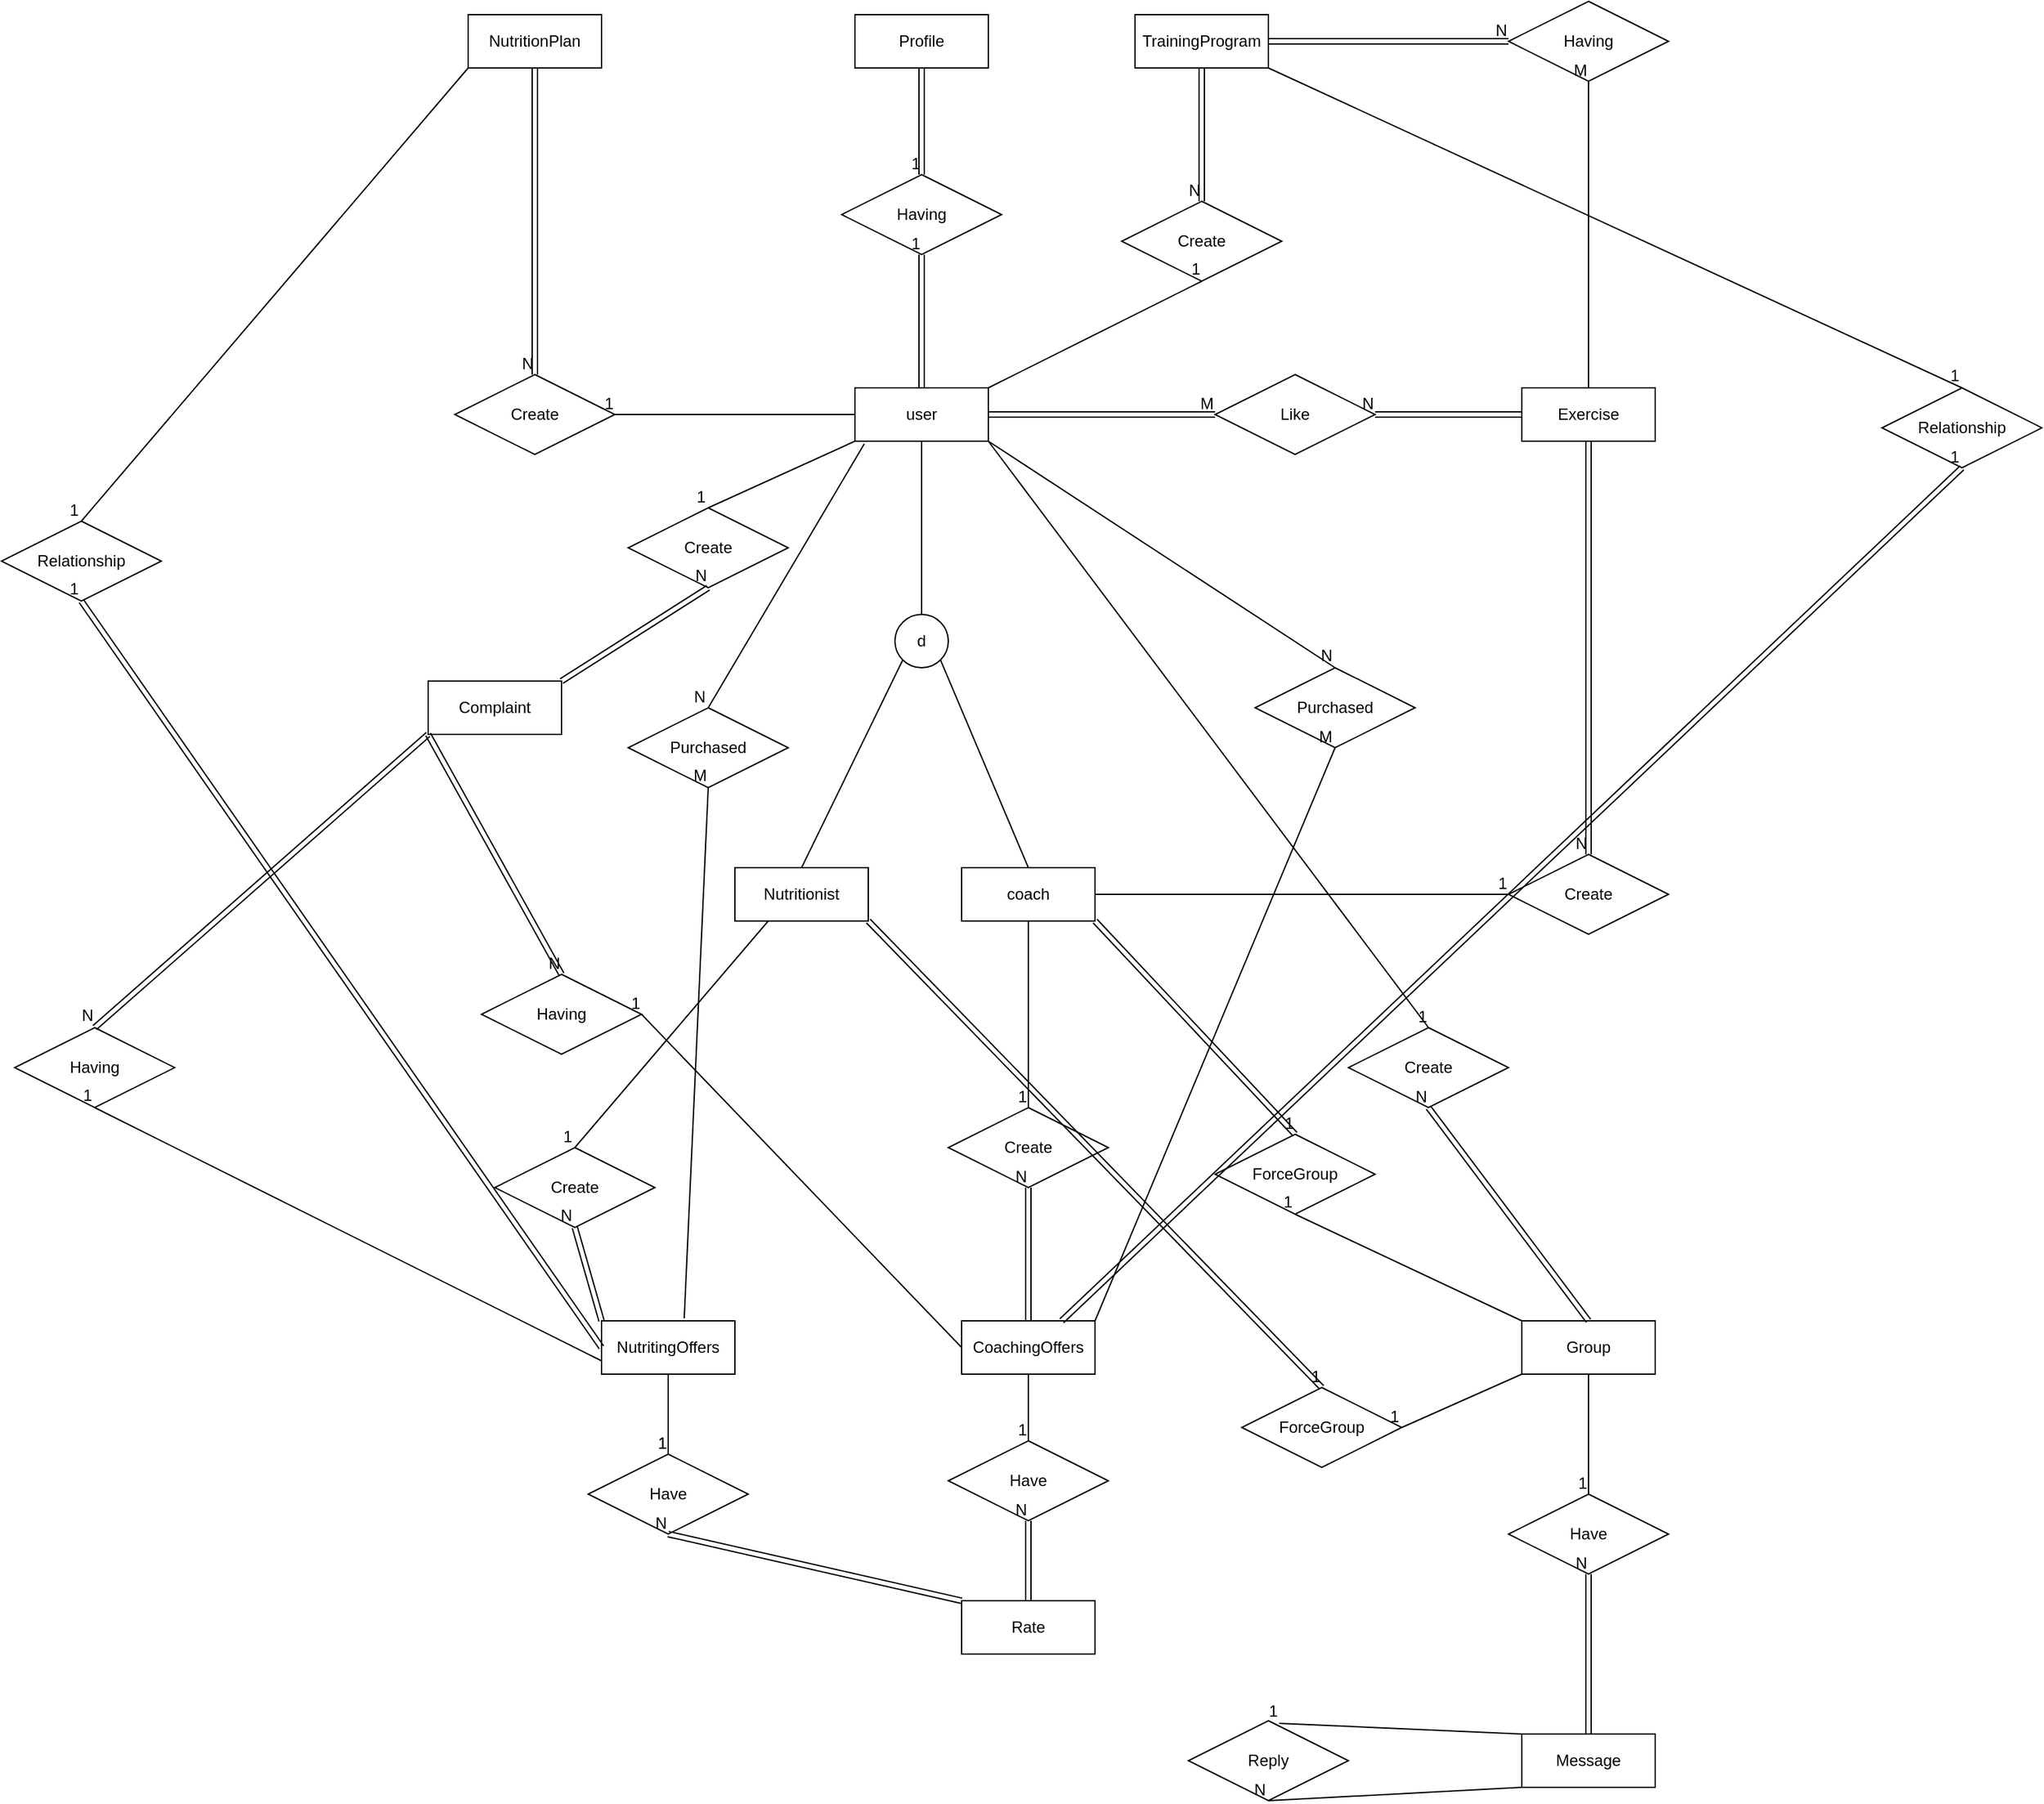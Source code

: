 <mxfile version="28.0.6">
  <diagram name="Page-1" id="JeH0i2LjRQUElFqgsEeq">
    <mxGraphModel dx="2155" dy="1895" grid="1" gridSize="10" guides="1" tooltips="1" connect="1" arrows="1" fold="1" page="1" pageScale="1" pageWidth="850" pageHeight="1100" math="0" shadow="0">
      <root>
        <mxCell id="0" />
        <mxCell id="1" parent="0" />
        <mxCell id="ER7iiUfevUNufXZp1XwE-1" value="user" style="whiteSpace=wrap;html=1;align=center;" parent="1" vertex="1">
          <mxGeometry x="390" y="130" width="100" height="40" as="geometry" />
        </mxCell>
        <mxCell id="ER7iiUfevUNufXZp1XwE-2" value="" style="endArrow=none;html=1;rounded=0;exitX=0.5;exitY=1;exitDx=0;exitDy=0;" parent="1" source="ER7iiUfevUNufXZp1XwE-1" target="ER7iiUfevUNufXZp1XwE-3" edge="1">
          <mxGeometry relative="1" as="geometry">
            <mxPoint x="570" y="390" as="sourcePoint" />
            <mxPoint x="440" y="290" as="targetPoint" />
          </mxGeometry>
        </mxCell>
        <mxCell id="ER7iiUfevUNufXZp1XwE-3" value="d" style="ellipse;whiteSpace=wrap;html=1;align=center;" parent="1" vertex="1">
          <mxGeometry x="420" y="300" width="40" height="40" as="geometry" />
        </mxCell>
        <mxCell id="ER7iiUfevUNufXZp1XwE-5" value="" style="endArrow=none;html=1;rounded=0;exitX=1;exitY=1;exitDx=0;exitDy=0;entryX=0.5;entryY=0;entryDx=0;entryDy=0;" parent="1" source="ER7iiUfevUNufXZp1XwE-3" target="ER7iiUfevUNufXZp1XwE-8" edge="1">
          <mxGeometry relative="1" as="geometry">
            <mxPoint x="570" y="390" as="sourcePoint" />
            <mxPoint x="510" y="480" as="targetPoint" />
          </mxGeometry>
        </mxCell>
        <mxCell id="ER7iiUfevUNufXZp1XwE-6" value="" style="endArrow=none;html=1;rounded=0;exitX=0;exitY=1;exitDx=0;exitDy=0;entryX=0.5;entryY=0;entryDx=0;entryDy=0;" parent="1" source="ER7iiUfevUNufXZp1XwE-3" target="ER7iiUfevUNufXZp1XwE-7" edge="1">
          <mxGeometry relative="1" as="geometry">
            <mxPoint x="570" y="390" as="sourcePoint" />
            <mxPoint x="380" y="460" as="targetPoint" />
          </mxGeometry>
        </mxCell>
        <mxCell id="ER7iiUfevUNufXZp1XwE-7" value="Nutritionist" style="whiteSpace=wrap;html=1;align=center;" parent="1" vertex="1">
          <mxGeometry x="300" y="490" width="100" height="40" as="geometry" />
        </mxCell>
        <mxCell id="ER7iiUfevUNufXZp1XwE-8" value="coach" style="whiteSpace=wrap;html=1;align=center;" parent="1" vertex="1">
          <mxGeometry x="470" y="490" width="100" height="40" as="geometry" />
        </mxCell>
        <mxCell id="ER7iiUfevUNufXZp1XwE-9" value="Profile" style="whiteSpace=wrap;html=1;align=center;" parent="1" vertex="1">
          <mxGeometry x="390" y="-150" width="100" height="40" as="geometry" />
        </mxCell>
        <mxCell id="ER7iiUfevUNufXZp1XwE-10" value="Having" style="shape=rhombus;perimeter=rhombusPerimeter;whiteSpace=wrap;html=1;align=center;" parent="1" vertex="1">
          <mxGeometry x="380" y="-30" width="120" height="60" as="geometry" />
        </mxCell>
        <mxCell id="ER7iiUfevUNufXZp1XwE-11" value="" style="shape=link;html=1;rounded=0;entryX=0.5;entryY=1;entryDx=0;entryDy=0;exitX=0.5;exitY=0;exitDx=0;exitDy=0;" parent="1" source="ER7iiUfevUNufXZp1XwE-1" target="ER7iiUfevUNufXZp1XwE-10" edge="1">
          <mxGeometry relative="1" as="geometry">
            <mxPoint x="350" y="60" as="sourcePoint" />
            <mxPoint x="510" y="250" as="targetPoint" />
          </mxGeometry>
        </mxCell>
        <mxCell id="ER7iiUfevUNufXZp1XwE-12" value="1" style="resizable=0;html=1;whiteSpace=wrap;align=right;verticalAlign=bottom;" parent="ER7iiUfevUNufXZp1XwE-11" connectable="0" vertex="1">
          <mxGeometry x="1" relative="1" as="geometry" />
        </mxCell>
        <mxCell id="ER7iiUfevUNufXZp1XwE-13" value="" style="shape=link;html=1;rounded=0;entryX=0.5;entryY=0;entryDx=0;entryDy=0;exitX=0.5;exitY=1;exitDx=0;exitDy=0;" parent="1" source="ER7iiUfevUNufXZp1XwE-9" target="ER7iiUfevUNufXZp1XwE-10" edge="1">
          <mxGeometry relative="1" as="geometry">
            <mxPoint x="350" y="250" as="sourcePoint" />
            <mxPoint x="510" y="250" as="targetPoint" />
          </mxGeometry>
        </mxCell>
        <mxCell id="ER7iiUfevUNufXZp1XwE-14" value="1" style="resizable=0;html=1;whiteSpace=wrap;align=right;verticalAlign=bottom;" parent="ER7iiUfevUNufXZp1XwE-13" connectable="0" vertex="1">
          <mxGeometry x="1" relative="1" as="geometry" />
        </mxCell>
        <mxCell id="ER7iiUfevUNufXZp1XwE-15" value="TrainingProgram" style="whiteSpace=wrap;html=1;align=center;" parent="1" vertex="1">
          <mxGeometry x="600" y="-150" width="100" height="40" as="geometry" />
        </mxCell>
        <mxCell id="ER7iiUfevUNufXZp1XwE-16" value="" style="shape=link;html=1;rounded=0;entryX=0.5;entryY=0;entryDx=0;entryDy=0;exitX=0.5;exitY=1;exitDx=0;exitDy=0;" parent="1" source="ER7iiUfevUNufXZp1XwE-15" target="ER7iiUfevUNufXZp1XwE-18" edge="1">
          <mxGeometry relative="1" as="geometry">
            <mxPoint x="350" y="160" as="sourcePoint" />
            <mxPoint x="510" y="160" as="targetPoint" />
          </mxGeometry>
        </mxCell>
        <mxCell id="ER7iiUfevUNufXZp1XwE-17" value="N" style="resizable=0;html=1;whiteSpace=wrap;align=right;verticalAlign=bottom;" parent="ER7iiUfevUNufXZp1XwE-16" connectable="0" vertex="1">
          <mxGeometry x="1" relative="1" as="geometry" />
        </mxCell>
        <mxCell id="ER7iiUfevUNufXZp1XwE-18" value="Create" style="shape=rhombus;perimeter=rhombusPerimeter;whiteSpace=wrap;html=1;align=center;" parent="1" vertex="1">
          <mxGeometry x="590" y="-10" width="120" height="60" as="geometry" />
        </mxCell>
        <mxCell id="ER7iiUfevUNufXZp1XwE-19" value="" style="endArrow=none;html=1;rounded=0;entryX=0.5;entryY=1;entryDx=0;entryDy=0;exitX=1;exitY=0;exitDx=0;exitDy=0;" parent="1" source="ER7iiUfevUNufXZp1XwE-1" target="ER7iiUfevUNufXZp1XwE-18" edge="1">
          <mxGeometry relative="1" as="geometry">
            <mxPoint x="670" y="170" as="sourcePoint" />
            <mxPoint x="510" y="160" as="targetPoint" />
          </mxGeometry>
        </mxCell>
        <mxCell id="ER7iiUfevUNufXZp1XwE-20" value="1" style="resizable=0;html=1;whiteSpace=wrap;align=right;verticalAlign=bottom;" parent="ER7iiUfevUNufXZp1XwE-19" connectable="0" vertex="1">
          <mxGeometry x="1" relative="1" as="geometry" />
        </mxCell>
        <mxCell id="ER7iiUfevUNufXZp1XwE-21" value="Exercise" style="whiteSpace=wrap;html=1;align=center;" parent="1" vertex="1">
          <mxGeometry x="890" y="130" width="100" height="40" as="geometry" />
        </mxCell>
        <mxCell id="ER7iiUfevUNufXZp1XwE-22" value="Having" style="shape=rhombus;perimeter=rhombusPerimeter;whiteSpace=wrap;html=1;align=center;" parent="1" vertex="1">
          <mxGeometry x="880" y="-160" width="120" height="60" as="geometry" />
        </mxCell>
        <mxCell id="ER7iiUfevUNufXZp1XwE-23" value="" style="shape=link;html=1;rounded=0;entryX=0;entryY=0.5;entryDx=0;entryDy=0;exitX=1;exitY=0.5;exitDx=0;exitDy=0;" parent="1" source="ER7iiUfevUNufXZp1XwE-15" target="ER7iiUfevUNufXZp1XwE-22" edge="1">
          <mxGeometry relative="1" as="geometry">
            <mxPoint x="350" y="160" as="sourcePoint" />
            <mxPoint x="510" y="160" as="targetPoint" />
          </mxGeometry>
        </mxCell>
        <mxCell id="ER7iiUfevUNufXZp1XwE-24" value="N" style="resizable=0;html=1;whiteSpace=wrap;align=right;verticalAlign=bottom;" parent="ER7iiUfevUNufXZp1XwE-23" connectable="0" vertex="1">
          <mxGeometry x="1" relative="1" as="geometry" />
        </mxCell>
        <mxCell id="ER7iiUfevUNufXZp1XwE-25" value="" style="endArrow=none;html=1;rounded=0;entryX=0.5;entryY=1;entryDx=0;entryDy=0;exitX=0.5;exitY=0;exitDx=0;exitDy=0;" parent="1" source="ER7iiUfevUNufXZp1XwE-21" target="ER7iiUfevUNufXZp1XwE-22" edge="1">
          <mxGeometry relative="1" as="geometry">
            <mxPoint x="350" y="160" as="sourcePoint" />
            <mxPoint x="510" y="160" as="targetPoint" />
          </mxGeometry>
        </mxCell>
        <mxCell id="ER7iiUfevUNufXZp1XwE-26" value="M" style="resizable=0;html=1;whiteSpace=wrap;align=right;verticalAlign=bottom;" parent="ER7iiUfevUNufXZp1XwE-25" connectable="0" vertex="1">
          <mxGeometry x="1" relative="1" as="geometry" />
        </mxCell>
        <mxCell id="ER7iiUfevUNufXZp1XwE-27" value="Create" style="shape=rhombus;perimeter=rhombusPerimeter;whiteSpace=wrap;html=1;align=center;" parent="1" vertex="1">
          <mxGeometry x="880" y="480" width="120" height="60" as="geometry" />
        </mxCell>
        <mxCell id="ER7iiUfevUNufXZp1XwE-28" value="" style="endArrow=none;html=1;rounded=0;exitX=1;exitY=0.5;exitDx=0;exitDy=0;" parent="1" source="ER7iiUfevUNufXZp1XwE-8" target="ER7iiUfevUNufXZp1XwE-27" edge="1">
          <mxGeometry relative="1" as="geometry">
            <mxPoint x="680" y="460" as="sourcePoint" />
            <mxPoint x="510" y="250" as="targetPoint" />
          </mxGeometry>
        </mxCell>
        <mxCell id="ER7iiUfevUNufXZp1XwE-29" value="1" style="resizable=0;html=1;whiteSpace=wrap;align=right;verticalAlign=bottom;" parent="ER7iiUfevUNufXZp1XwE-28" connectable="0" vertex="1">
          <mxGeometry x="1" relative="1" as="geometry" />
        </mxCell>
        <mxCell id="ER7iiUfevUNufXZp1XwE-30" value="" style="shape=link;html=1;rounded=0;entryX=0.5;entryY=0;entryDx=0;entryDy=0;exitX=0.5;exitY=1;exitDx=0;exitDy=0;" parent="1" source="ER7iiUfevUNufXZp1XwE-21" target="ER7iiUfevUNufXZp1XwE-27" edge="1">
          <mxGeometry relative="1" as="geometry">
            <mxPoint x="350" y="250" as="sourcePoint" />
            <mxPoint x="510" y="250" as="targetPoint" />
          </mxGeometry>
        </mxCell>
        <mxCell id="ER7iiUfevUNufXZp1XwE-31" value="N" style="resizable=0;html=1;whiteSpace=wrap;align=right;verticalAlign=bottom;" parent="ER7iiUfevUNufXZp1XwE-30" connectable="0" vertex="1">
          <mxGeometry x="1" relative="1" as="geometry" />
        </mxCell>
        <mxCell id="ER7iiUfevUNufXZp1XwE-32" value="Like" style="shape=rhombus;perimeter=rhombusPerimeter;whiteSpace=wrap;html=1;align=center;" parent="1" vertex="1">
          <mxGeometry x="660" y="120" width="120" height="60" as="geometry" />
        </mxCell>
        <mxCell id="ER7iiUfevUNufXZp1XwE-33" value="" style="shape=link;html=1;rounded=0;entryX=1;entryY=0.5;entryDx=0;entryDy=0;exitX=0;exitY=0.5;exitDx=0;exitDy=0;" parent="1" source="ER7iiUfevUNufXZp1XwE-21" target="ER7iiUfevUNufXZp1XwE-32" edge="1">
          <mxGeometry relative="1" as="geometry">
            <mxPoint x="350" y="220" as="sourcePoint" />
            <mxPoint x="510" y="220" as="targetPoint" />
          </mxGeometry>
        </mxCell>
        <mxCell id="ER7iiUfevUNufXZp1XwE-34" value="N" style="resizable=0;html=1;whiteSpace=wrap;align=right;verticalAlign=bottom;" parent="ER7iiUfevUNufXZp1XwE-33" connectable="0" vertex="1">
          <mxGeometry x="1" relative="1" as="geometry" />
        </mxCell>
        <mxCell id="ER7iiUfevUNufXZp1XwE-35" value="" style="shape=link;html=1;rounded=0;entryX=0;entryY=0.5;entryDx=0;entryDy=0;exitX=1;exitY=0.5;exitDx=0;exitDy=0;" parent="1" source="ER7iiUfevUNufXZp1XwE-1" target="ER7iiUfevUNufXZp1XwE-32" edge="1">
          <mxGeometry relative="1" as="geometry">
            <mxPoint x="350" y="220" as="sourcePoint" />
            <mxPoint x="510" y="220" as="targetPoint" />
          </mxGeometry>
        </mxCell>
        <mxCell id="ER7iiUfevUNufXZp1XwE-36" value="M" style="resizable=0;html=1;whiteSpace=wrap;align=right;verticalAlign=bottom;" parent="ER7iiUfevUNufXZp1XwE-35" connectable="0" vertex="1">
          <mxGeometry x="1" relative="1" as="geometry" />
        </mxCell>
        <mxCell id="ER7iiUfevUNufXZp1XwE-37" value="NutritionPlan" style="whiteSpace=wrap;html=1;align=center;" parent="1" vertex="1">
          <mxGeometry x="100" y="-150" width="100" height="40" as="geometry" />
        </mxCell>
        <mxCell id="ER7iiUfevUNufXZp1XwE-38" value="Create" style="shape=rhombus;perimeter=rhombusPerimeter;whiteSpace=wrap;html=1;align=center;" parent="1" vertex="1">
          <mxGeometry x="90" y="120" width="120" height="60" as="geometry" />
        </mxCell>
        <mxCell id="ER7iiUfevUNufXZp1XwE-39" value="" style="endArrow=none;html=1;rounded=0;exitX=0;exitY=0.5;exitDx=0;exitDy=0;entryX=1;entryY=0.5;entryDx=0;entryDy=0;" parent="1" source="ER7iiUfevUNufXZp1XwE-1" target="ER7iiUfevUNufXZp1XwE-38" edge="1">
          <mxGeometry relative="1" as="geometry">
            <mxPoint x="350" y="220" as="sourcePoint" />
            <mxPoint x="510" y="220" as="targetPoint" />
          </mxGeometry>
        </mxCell>
        <mxCell id="ER7iiUfevUNufXZp1XwE-40" value="1" style="resizable=0;html=1;whiteSpace=wrap;align=right;verticalAlign=bottom;" parent="ER7iiUfevUNufXZp1XwE-39" connectable="0" vertex="1">
          <mxGeometry x="1" relative="1" as="geometry" />
        </mxCell>
        <mxCell id="ER7iiUfevUNufXZp1XwE-44" value="" style="shape=link;html=1;rounded=0;exitX=0.5;exitY=1;exitDx=0;exitDy=0;entryX=0.5;entryY=0;entryDx=0;entryDy=0;" parent="1" source="ER7iiUfevUNufXZp1XwE-37" target="ER7iiUfevUNufXZp1XwE-38" edge="1">
          <mxGeometry relative="1" as="geometry">
            <mxPoint x="130" y="300" as="sourcePoint" />
            <mxPoint x="290" y="300" as="targetPoint" />
          </mxGeometry>
        </mxCell>
        <mxCell id="ER7iiUfevUNufXZp1XwE-45" value="N" style="resizable=0;html=1;whiteSpace=wrap;align=right;verticalAlign=bottom;" parent="ER7iiUfevUNufXZp1XwE-44" connectable="0" vertex="1">
          <mxGeometry x="1" relative="1" as="geometry" />
        </mxCell>
        <mxCell id="ER7iiUfevUNufXZp1XwE-46" value="CoachingOffers" style="whiteSpace=wrap;html=1;align=center;" parent="1" vertex="1">
          <mxGeometry x="470" y="830" width="100" height="40" as="geometry" />
        </mxCell>
        <mxCell id="ER7iiUfevUNufXZp1XwE-47" value="Create" style="shape=rhombus;perimeter=rhombusPerimeter;whiteSpace=wrap;html=1;align=center;" parent="1" vertex="1">
          <mxGeometry x="460" y="670" width="120" height="60" as="geometry" />
        </mxCell>
        <mxCell id="ER7iiUfevUNufXZp1XwE-48" value="" style="endArrow=none;html=1;rounded=0;entryX=0.5;entryY=0;entryDx=0;entryDy=0;exitX=0.5;exitY=1;exitDx=0;exitDy=0;" parent="1" source="ER7iiUfevUNufXZp1XwE-8" target="ER7iiUfevUNufXZp1XwE-47" edge="1">
          <mxGeometry relative="1" as="geometry">
            <mxPoint x="350" y="620" as="sourcePoint" />
            <mxPoint x="510" y="620" as="targetPoint" />
          </mxGeometry>
        </mxCell>
        <mxCell id="ER7iiUfevUNufXZp1XwE-49" value="1" style="resizable=0;html=1;whiteSpace=wrap;align=right;verticalAlign=bottom;" parent="ER7iiUfevUNufXZp1XwE-48" connectable="0" vertex="1">
          <mxGeometry x="1" relative="1" as="geometry" />
        </mxCell>
        <mxCell id="ER7iiUfevUNufXZp1XwE-50" value="" style="shape=link;html=1;rounded=0;entryX=0.5;entryY=1;entryDx=0;entryDy=0;exitX=0.5;exitY=0;exitDx=0;exitDy=0;" parent="1" source="ER7iiUfevUNufXZp1XwE-46" target="ER7iiUfevUNufXZp1XwE-47" edge="1">
          <mxGeometry relative="1" as="geometry">
            <mxPoint x="350" y="620" as="sourcePoint" />
            <mxPoint x="510" y="620" as="targetPoint" />
          </mxGeometry>
        </mxCell>
        <mxCell id="ER7iiUfevUNufXZp1XwE-51" value="N" style="resizable=0;html=1;whiteSpace=wrap;align=right;verticalAlign=bottom;" parent="ER7iiUfevUNufXZp1XwE-50" connectable="0" vertex="1">
          <mxGeometry x="1" relative="1" as="geometry" />
        </mxCell>
        <mxCell id="ER7iiUfevUNufXZp1XwE-52" value="Purchased" style="shape=rhombus;perimeter=rhombusPerimeter;whiteSpace=wrap;html=1;align=center;" parent="1" vertex="1">
          <mxGeometry x="690" y="340" width="120" height="60" as="geometry" />
        </mxCell>
        <mxCell id="ER7iiUfevUNufXZp1XwE-53" value="" style="endArrow=none;html=1;rounded=0;entryX=0.5;entryY=1;entryDx=0;entryDy=0;exitX=1;exitY=0;exitDx=0;exitDy=0;" parent="1" source="ER7iiUfevUNufXZp1XwE-46" target="ER7iiUfevUNufXZp1XwE-52" edge="1">
          <mxGeometry relative="1" as="geometry">
            <mxPoint x="350" y="350" as="sourcePoint" />
            <mxPoint x="510" y="350" as="targetPoint" />
          </mxGeometry>
        </mxCell>
        <mxCell id="ER7iiUfevUNufXZp1XwE-54" value="M" style="resizable=0;html=1;whiteSpace=wrap;align=right;verticalAlign=bottom;" parent="ER7iiUfevUNufXZp1XwE-53" connectable="0" vertex="1">
          <mxGeometry x="1" relative="1" as="geometry" />
        </mxCell>
        <mxCell id="ER7iiUfevUNufXZp1XwE-55" value="" style="endArrow=none;html=1;rounded=0;entryX=0.5;entryY=0;entryDx=0;entryDy=0;exitX=1;exitY=1;exitDx=0;exitDy=0;" parent="1" source="ER7iiUfevUNufXZp1XwE-1" target="ER7iiUfevUNufXZp1XwE-52" edge="1">
          <mxGeometry relative="1" as="geometry">
            <mxPoint x="350" y="350" as="sourcePoint" />
            <mxPoint x="510" y="350" as="targetPoint" />
          </mxGeometry>
        </mxCell>
        <mxCell id="ER7iiUfevUNufXZp1XwE-56" value="N" style="resizable=0;html=1;whiteSpace=wrap;align=right;verticalAlign=bottom;" parent="ER7iiUfevUNufXZp1XwE-55" connectable="0" vertex="1">
          <mxGeometry x="1" relative="1" as="geometry" />
        </mxCell>
        <mxCell id="ER7iiUfevUNufXZp1XwE-57" value="Group" style="whiteSpace=wrap;html=1;align=center;" parent="1" vertex="1">
          <mxGeometry x="890" y="830" width="100" height="40" as="geometry" />
        </mxCell>
        <mxCell id="ER7iiUfevUNufXZp1XwE-58" value="Create" style="shape=rhombus;perimeter=rhombusPerimeter;whiteSpace=wrap;html=1;align=center;" parent="1" vertex="1">
          <mxGeometry x="760" y="610" width="120" height="60" as="geometry" />
        </mxCell>
        <mxCell id="ER7iiUfevUNufXZp1XwE-59" value="ForceGroup" style="shape=rhombus;perimeter=rhombusPerimeter;whiteSpace=wrap;html=1;align=center;" parent="1" vertex="1">
          <mxGeometry x="660" y="690" width="120" height="60" as="geometry" />
        </mxCell>
        <mxCell id="ER7iiUfevUNufXZp1XwE-62" value="" style="shape=link;html=1;rounded=0;entryX=0.5;entryY=0;entryDx=0;entryDy=0;exitX=1;exitY=1;exitDx=0;exitDy=0;" parent="1" source="ER7iiUfevUNufXZp1XwE-8" target="ER7iiUfevUNufXZp1XwE-59" edge="1">
          <mxGeometry relative="1" as="geometry">
            <mxPoint x="350" y="500" as="sourcePoint" />
            <mxPoint x="510" y="500" as="targetPoint" />
          </mxGeometry>
        </mxCell>
        <mxCell id="ER7iiUfevUNufXZp1XwE-63" value="1" style="resizable=0;html=1;whiteSpace=wrap;align=right;verticalAlign=bottom;" parent="ER7iiUfevUNufXZp1XwE-62" connectable="0" vertex="1">
          <mxGeometry x="1" relative="1" as="geometry" />
        </mxCell>
        <mxCell id="ER7iiUfevUNufXZp1XwE-64" value="" style="endArrow=none;html=1;rounded=0;entryX=0.5;entryY=1;entryDx=0;entryDy=0;exitX=0;exitY=0;exitDx=0;exitDy=0;" parent="1" source="ER7iiUfevUNufXZp1XwE-57" target="ER7iiUfevUNufXZp1XwE-59" edge="1">
          <mxGeometry relative="1" as="geometry">
            <mxPoint x="350" y="500" as="sourcePoint" />
            <mxPoint x="510" y="500" as="targetPoint" />
          </mxGeometry>
        </mxCell>
        <mxCell id="ER7iiUfevUNufXZp1XwE-65" value="1" style="resizable=0;html=1;whiteSpace=wrap;align=right;verticalAlign=bottom;" parent="ER7iiUfevUNufXZp1XwE-64" connectable="0" vertex="1">
          <mxGeometry x="1" relative="1" as="geometry" />
        </mxCell>
        <mxCell id="ER7iiUfevUNufXZp1XwE-66" value="" style="endArrow=none;html=1;rounded=0;entryX=0.5;entryY=0;entryDx=0;entryDy=0;exitX=1;exitY=1;exitDx=0;exitDy=0;" parent="1" source="ER7iiUfevUNufXZp1XwE-1" target="ER7iiUfevUNufXZp1XwE-58" edge="1">
          <mxGeometry relative="1" as="geometry">
            <mxPoint x="350" y="500" as="sourcePoint" />
            <mxPoint x="510" y="500" as="targetPoint" />
          </mxGeometry>
        </mxCell>
        <mxCell id="ER7iiUfevUNufXZp1XwE-67" value="1" style="resizable=0;html=1;whiteSpace=wrap;align=right;verticalAlign=bottom;" parent="ER7iiUfevUNufXZp1XwE-66" connectable="0" vertex="1">
          <mxGeometry x="1" relative="1" as="geometry" />
        </mxCell>
        <mxCell id="ER7iiUfevUNufXZp1XwE-68" value="" style="shape=link;html=1;rounded=0;entryX=0.5;entryY=1;entryDx=0;entryDy=0;exitX=0.5;exitY=0;exitDx=0;exitDy=0;" parent="1" source="ER7iiUfevUNufXZp1XwE-57" target="ER7iiUfevUNufXZp1XwE-58" edge="1">
          <mxGeometry relative="1" as="geometry">
            <mxPoint x="350" y="500" as="sourcePoint" />
            <mxPoint x="510" y="500" as="targetPoint" />
          </mxGeometry>
        </mxCell>
        <mxCell id="ER7iiUfevUNufXZp1XwE-69" value="N" style="resizable=0;html=1;whiteSpace=wrap;align=right;verticalAlign=bottom;" parent="ER7iiUfevUNufXZp1XwE-68" connectable="0" vertex="1">
          <mxGeometry x="1" relative="1" as="geometry" />
        </mxCell>
        <mxCell id="ER7iiUfevUNufXZp1XwE-70" value="Message" style="whiteSpace=wrap;html=1;align=center;" parent="1" vertex="1">
          <mxGeometry x="890" y="1140" width="100" height="40" as="geometry" />
        </mxCell>
        <mxCell id="ER7iiUfevUNufXZp1XwE-71" value="Reply" style="shape=rhombus;perimeter=rhombusPerimeter;whiteSpace=wrap;html=1;align=center;" parent="1" vertex="1">
          <mxGeometry x="640" y="1130" width="120" height="60" as="geometry" />
        </mxCell>
        <mxCell id="ER7iiUfevUNufXZp1XwE-74" value="Have" style="shape=rhombus;perimeter=rhombusPerimeter;whiteSpace=wrap;html=1;align=center;" parent="1" vertex="1">
          <mxGeometry x="880" y="960" width="120" height="60" as="geometry" />
        </mxCell>
        <mxCell id="ER7iiUfevUNufXZp1XwE-75" value="" style="endArrow=none;html=1;rounded=0;entryX=0.5;entryY=0;entryDx=0;entryDy=0;exitX=0.5;exitY=1;exitDx=0;exitDy=0;" parent="1" source="ER7iiUfevUNufXZp1XwE-57" target="ER7iiUfevUNufXZp1XwE-74" edge="1">
          <mxGeometry relative="1" as="geometry">
            <mxPoint x="350" y="1040" as="sourcePoint" />
            <mxPoint x="510" y="1040" as="targetPoint" />
          </mxGeometry>
        </mxCell>
        <mxCell id="ER7iiUfevUNufXZp1XwE-76" value="1" style="resizable=0;html=1;whiteSpace=wrap;align=right;verticalAlign=bottom;" parent="ER7iiUfevUNufXZp1XwE-75" connectable="0" vertex="1">
          <mxGeometry x="1" relative="1" as="geometry" />
        </mxCell>
        <mxCell id="ER7iiUfevUNufXZp1XwE-77" value="" style="shape=link;html=1;rounded=0;entryX=0.5;entryY=1;entryDx=0;entryDy=0;exitX=0.5;exitY=0;exitDx=0;exitDy=0;" parent="1" source="ER7iiUfevUNufXZp1XwE-70" target="ER7iiUfevUNufXZp1XwE-74" edge="1">
          <mxGeometry relative="1" as="geometry">
            <mxPoint x="350" y="1040" as="sourcePoint" />
            <mxPoint x="510" y="1040" as="targetPoint" />
          </mxGeometry>
        </mxCell>
        <mxCell id="ER7iiUfevUNufXZp1XwE-78" value="N" style="resizable=0;html=1;whiteSpace=wrap;align=right;verticalAlign=bottom;" parent="ER7iiUfevUNufXZp1XwE-77" connectable="0" vertex="1">
          <mxGeometry x="1" relative="1" as="geometry" />
        </mxCell>
        <mxCell id="ER7iiUfevUNufXZp1XwE-79" value="" style="endArrow=none;html=1;rounded=0;entryX=0.567;entryY=0.033;entryDx=0;entryDy=0;entryPerimeter=0;exitX=0;exitY=0;exitDx=0;exitDy=0;" parent="1" source="ER7iiUfevUNufXZp1XwE-70" target="ER7iiUfevUNufXZp1XwE-71" edge="1">
          <mxGeometry relative="1" as="geometry">
            <mxPoint x="350" y="1040" as="sourcePoint" />
            <mxPoint x="900" y="1130" as="targetPoint" />
          </mxGeometry>
        </mxCell>
        <mxCell id="ER7iiUfevUNufXZp1XwE-80" value="1" style="resizable=0;html=1;whiteSpace=wrap;align=right;verticalAlign=bottom;" parent="ER7iiUfevUNufXZp1XwE-79" connectable="0" vertex="1">
          <mxGeometry x="1" relative="1" as="geometry" />
        </mxCell>
        <mxCell id="ER7iiUfevUNufXZp1XwE-81" value="" style="endArrow=none;html=1;rounded=0;entryX=0.5;entryY=1;entryDx=0;entryDy=0;exitX=0;exitY=1;exitDx=0;exitDy=0;" parent="1" source="ER7iiUfevUNufXZp1XwE-70" target="ER7iiUfevUNufXZp1XwE-71" edge="1">
          <mxGeometry relative="1" as="geometry">
            <mxPoint x="350" y="1040" as="sourcePoint" />
            <mxPoint x="510" y="1040" as="targetPoint" />
          </mxGeometry>
        </mxCell>
        <mxCell id="ER7iiUfevUNufXZp1XwE-82" value="N" style="resizable=0;html=1;whiteSpace=wrap;align=right;verticalAlign=bottom;" parent="ER7iiUfevUNufXZp1XwE-81" connectable="0" vertex="1">
          <mxGeometry x="1" relative="1" as="geometry" />
        </mxCell>
        <mxCell id="ER7iiUfevUNufXZp1XwE-84" value="Complaint" style="whiteSpace=wrap;html=1;align=center;" parent="1" vertex="1">
          <mxGeometry x="70" y="350" width="100" height="40" as="geometry" />
        </mxCell>
        <mxCell id="ER7iiUfevUNufXZp1XwE-85" value="Create" style="shape=rhombus;perimeter=rhombusPerimeter;whiteSpace=wrap;html=1;align=center;" parent="1" vertex="1">
          <mxGeometry x="220" y="220" width="120" height="60" as="geometry" />
        </mxCell>
        <mxCell id="ER7iiUfevUNufXZp1XwE-86" value="" style="endArrow=none;html=1;rounded=0;entryX=0.5;entryY=0;entryDx=0;entryDy=0;exitX=0;exitY=1;exitDx=0;exitDy=0;" parent="1" source="ER7iiUfevUNufXZp1XwE-1" target="ER7iiUfevUNufXZp1XwE-85" edge="1">
          <mxGeometry relative="1" as="geometry">
            <mxPoint x="350" y="350" as="sourcePoint" />
            <mxPoint x="510" y="350" as="targetPoint" />
          </mxGeometry>
        </mxCell>
        <mxCell id="ER7iiUfevUNufXZp1XwE-87" value="1" style="resizable=0;html=1;whiteSpace=wrap;align=right;verticalAlign=bottom;" parent="ER7iiUfevUNufXZp1XwE-86" connectable="0" vertex="1">
          <mxGeometry x="1" relative="1" as="geometry" />
        </mxCell>
        <mxCell id="ER7iiUfevUNufXZp1XwE-88" value="" style="shape=link;html=1;rounded=0;entryX=0.5;entryY=1;entryDx=0;entryDy=0;exitX=1;exitY=0;exitDx=0;exitDy=0;" parent="1" source="ER7iiUfevUNufXZp1XwE-84" target="ER7iiUfevUNufXZp1XwE-85" edge="1">
          <mxGeometry relative="1" as="geometry">
            <mxPoint x="350" y="350" as="sourcePoint" />
            <mxPoint x="510" y="350" as="targetPoint" />
          </mxGeometry>
        </mxCell>
        <mxCell id="ER7iiUfevUNufXZp1XwE-89" value="N" style="resizable=0;html=1;whiteSpace=wrap;align=right;verticalAlign=bottom;" parent="ER7iiUfevUNufXZp1XwE-88" connectable="0" vertex="1">
          <mxGeometry x="1" relative="1" as="geometry" />
        </mxCell>
        <mxCell id="ER7iiUfevUNufXZp1XwE-90" value="Having" style="shape=rhombus;perimeter=rhombusPerimeter;whiteSpace=wrap;html=1;align=center;" parent="1" vertex="1">
          <mxGeometry x="110" y="570" width="120" height="60" as="geometry" />
        </mxCell>
        <mxCell id="ER7iiUfevUNufXZp1XwE-91" value="" style="shape=link;html=1;rounded=0;entryX=0.5;entryY=0;entryDx=0;entryDy=0;exitX=0;exitY=1;exitDx=0;exitDy=0;" parent="1" source="ER7iiUfevUNufXZp1XwE-84" target="ER7iiUfevUNufXZp1XwE-90" edge="1">
          <mxGeometry relative="1" as="geometry">
            <mxPoint x="350" y="770" as="sourcePoint" />
            <mxPoint x="510" y="770" as="targetPoint" />
          </mxGeometry>
        </mxCell>
        <mxCell id="ER7iiUfevUNufXZp1XwE-92" value="N" style="resizable=0;html=1;whiteSpace=wrap;align=right;verticalAlign=bottom;" parent="ER7iiUfevUNufXZp1XwE-91" connectable="0" vertex="1">
          <mxGeometry x="1" relative="1" as="geometry" />
        </mxCell>
        <mxCell id="ER7iiUfevUNufXZp1XwE-93" value="" style="endArrow=none;html=1;rounded=0;entryX=1;entryY=0.5;entryDx=0;entryDy=0;exitX=0;exitY=0.5;exitDx=0;exitDy=0;" parent="1" source="ER7iiUfevUNufXZp1XwE-46" target="ER7iiUfevUNufXZp1XwE-90" edge="1">
          <mxGeometry relative="1" as="geometry">
            <mxPoint x="350" y="770" as="sourcePoint" />
            <mxPoint x="510" y="770" as="targetPoint" />
          </mxGeometry>
        </mxCell>
        <mxCell id="ER7iiUfevUNufXZp1XwE-94" value="1" style="resizable=0;html=1;whiteSpace=wrap;align=right;verticalAlign=bottom;" parent="ER7iiUfevUNufXZp1XwE-93" connectable="0" vertex="1">
          <mxGeometry x="1" relative="1" as="geometry" />
        </mxCell>
        <mxCell id="ER7iiUfevUNufXZp1XwE-95" value="Rate" style="whiteSpace=wrap;html=1;align=center;" parent="1" vertex="1">
          <mxGeometry x="470" y="1040" width="100" height="40" as="geometry" />
        </mxCell>
        <mxCell id="ER7iiUfevUNufXZp1XwE-96" value="Have" style="shape=rhombus;perimeter=rhombusPerimeter;whiteSpace=wrap;html=1;align=center;" parent="1" vertex="1">
          <mxGeometry x="460" y="920" width="120" height="60" as="geometry" />
        </mxCell>
        <mxCell id="ER7iiUfevUNufXZp1XwE-97" value="" style="endArrow=none;html=1;rounded=0;entryX=0.5;entryY=0;entryDx=0;entryDy=0;exitX=0.5;exitY=1;exitDx=0;exitDy=0;" parent="1" source="ER7iiUfevUNufXZp1XwE-46" target="ER7iiUfevUNufXZp1XwE-96" edge="1">
          <mxGeometry relative="1" as="geometry">
            <mxPoint x="350" y="830" as="sourcePoint" />
            <mxPoint x="510" y="830" as="targetPoint" />
          </mxGeometry>
        </mxCell>
        <mxCell id="ER7iiUfevUNufXZp1XwE-98" value="1" style="resizable=0;html=1;whiteSpace=wrap;align=right;verticalAlign=bottom;" parent="ER7iiUfevUNufXZp1XwE-97" connectable="0" vertex="1">
          <mxGeometry x="1" relative="1" as="geometry" />
        </mxCell>
        <mxCell id="ZMajwAulUgRpHBqAgLBS-1" value="" style="shape=link;html=1;rounded=0;entryX=0.5;entryY=1;entryDx=0;entryDy=0;exitX=0.5;exitY=0;exitDx=0;exitDy=0;" edge="1" parent="1" source="ER7iiUfevUNufXZp1XwE-95" target="ER7iiUfevUNufXZp1XwE-96">
          <mxGeometry relative="1" as="geometry">
            <mxPoint x="590" y="890" as="sourcePoint" />
            <mxPoint x="750" y="890" as="targetPoint" />
          </mxGeometry>
        </mxCell>
        <mxCell id="ZMajwAulUgRpHBqAgLBS-2" value="N" style="resizable=0;html=1;whiteSpace=wrap;align=right;verticalAlign=bottom;" connectable="0" vertex="1" parent="ZMajwAulUgRpHBqAgLBS-1">
          <mxGeometry x="1" relative="1" as="geometry" />
        </mxCell>
        <mxCell id="ZMajwAulUgRpHBqAgLBS-3" value="NutritingOffers" style="whiteSpace=wrap;html=1;align=center;" vertex="1" parent="1">
          <mxGeometry x="200" y="830" width="100" height="40" as="geometry" />
        </mxCell>
        <mxCell id="ZMajwAulUgRpHBqAgLBS-4" value="Create" style="shape=rhombus;perimeter=rhombusPerimeter;whiteSpace=wrap;html=1;align=center;" vertex="1" parent="1">
          <mxGeometry x="120" y="700" width="120" height="60" as="geometry" />
        </mxCell>
        <mxCell id="ZMajwAulUgRpHBqAgLBS-5" value="" style="endArrow=none;html=1;rounded=0;entryX=0.5;entryY=0;entryDx=0;entryDy=0;exitX=0.25;exitY=1;exitDx=0;exitDy=0;" edge="1" parent="1" source="ER7iiUfevUNufXZp1XwE-7" target="ZMajwAulUgRpHBqAgLBS-4">
          <mxGeometry relative="1" as="geometry">
            <mxPoint x="590" y="890" as="sourcePoint" />
            <mxPoint x="750" y="890" as="targetPoint" />
          </mxGeometry>
        </mxCell>
        <mxCell id="ZMajwAulUgRpHBqAgLBS-6" value="1" style="resizable=0;html=1;whiteSpace=wrap;align=right;verticalAlign=bottom;" connectable="0" vertex="1" parent="ZMajwAulUgRpHBqAgLBS-5">
          <mxGeometry x="1" relative="1" as="geometry" />
        </mxCell>
        <mxCell id="ZMajwAulUgRpHBqAgLBS-7" value="" style="shape=link;html=1;rounded=0;entryX=0.5;entryY=1;entryDx=0;entryDy=0;exitX=0;exitY=0;exitDx=0;exitDy=0;" edge="1" parent="1" source="ZMajwAulUgRpHBqAgLBS-3" target="ZMajwAulUgRpHBqAgLBS-4">
          <mxGeometry relative="1" as="geometry">
            <mxPoint x="590" y="890" as="sourcePoint" />
            <mxPoint x="750" y="890" as="targetPoint" />
          </mxGeometry>
        </mxCell>
        <mxCell id="ZMajwAulUgRpHBqAgLBS-8" value="N" style="resizable=0;html=1;whiteSpace=wrap;align=right;verticalAlign=bottom;" connectable="0" vertex="1" parent="ZMajwAulUgRpHBqAgLBS-7">
          <mxGeometry x="1" relative="1" as="geometry" />
        </mxCell>
        <mxCell id="ZMajwAulUgRpHBqAgLBS-9" value="" style="shape=link;html=1;rounded=0;exitX=1;exitY=1;exitDx=0;exitDy=0;entryX=0.5;entryY=0;entryDx=0;entryDy=0;" edge="1" parent="1" source="ER7iiUfevUNufXZp1XwE-7" target="ZMajwAulUgRpHBqAgLBS-11">
          <mxGeometry relative="1" as="geometry">
            <mxPoint x="590" y="890" as="sourcePoint" />
            <mxPoint x="700" y="850" as="targetPoint" />
          </mxGeometry>
        </mxCell>
        <mxCell id="ZMajwAulUgRpHBqAgLBS-10" value="1" style="resizable=0;html=1;whiteSpace=wrap;align=right;verticalAlign=bottom;" connectable="0" vertex="1" parent="ZMajwAulUgRpHBqAgLBS-9">
          <mxGeometry x="1" relative="1" as="geometry" />
        </mxCell>
        <mxCell id="ZMajwAulUgRpHBqAgLBS-11" value="ForceGroup" style="shape=rhombus;perimeter=rhombusPerimeter;whiteSpace=wrap;html=1;align=center;" vertex="1" parent="1">
          <mxGeometry x="680" y="880" width="120" height="60" as="geometry" />
        </mxCell>
        <mxCell id="ZMajwAulUgRpHBqAgLBS-12" value="" style="endArrow=none;html=1;rounded=0;entryX=1;entryY=0.5;entryDx=0;entryDy=0;exitX=0;exitY=1;exitDx=0;exitDy=0;" edge="1" parent="1" source="ER7iiUfevUNufXZp1XwE-57" target="ZMajwAulUgRpHBqAgLBS-11">
          <mxGeometry relative="1" as="geometry">
            <mxPoint x="890" y="1060" as="sourcePoint" />
            <mxPoint x="720" y="980" as="targetPoint" />
          </mxGeometry>
        </mxCell>
        <mxCell id="ZMajwAulUgRpHBqAgLBS-13" value="1" style="resizable=0;html=1;whiteSpace=wrap;align=right;verticalAlign=bottom;" connectable="0" vertex="1" parent="ZMajwAulUgRpHBqAgLBS-12">
          <mxGeometry x="1" relative="1" as="geometry" />
        </mxCell>
        <mxCell id="ZMajwAulUgRpHBqAgLBS-15" value="Have" style="shape=rhombus;perimeter=rhombusPerimeter;whiteSpace=wrap;html=1;align=center;" vertex="1" parent="1">
          <mxGeometry x="190" y="930" width="120" height="60" as="geometry" />
        </mxCell>
        <mxCell id="ZMajwAulUgRpHBqAgLBS-16" value="1" style="resizable=0;html=1;whiteSpace=wrap;align=right;verticalAlign=bottom;" connectable="0" vertex="1" parent="1">
          <mxGeometry x="250" y="930" as="geometry" />
        </mxCell>
        <mxCell id="ZMajwAulUgRpHBqAgLBS-17" value="" style="shape=link;html=1;rounded=0;entryX=0.5;entryY=1;entryDx=0;entryDy=0;exitX=0;exitY=0;exitDx=0;exitDy=0;" edge="1" parent="1" source="ER7iiUfevUNufXZp1XwE-95" target="ZMajwAulUgRpHBqAgLBS-15">
          <mxGeometry relative="1" as="geometry">
            <mxPoint x="320" y="900" as="sourcePoint" />
            <mxPoint x="480" y="900" as="targetPoint" />
          </mxGeometry>
        </mxCell>
        <mxCell id="ZMajwAulUgRpHBqAgLBS-18" value="N" style="resizable=0;html=1;whiteSpace=wrap;align=right;verticalAlign=bottom;" connectable="0" vertex="1" parent="ZMajwAulUgRpHBqAgLBS-17">
          <mxGeometry x="1" relative="1" as="geometry" />
        </mxCell>
        <mxCell id="ZMajwAulUgRpHBqAgLBS-19" value="" style="endArrow=none;html=1;rounded=0;entryX=0.5;entryY=0;entryDx=0;entryDy=0;exitX=0.5;exitY=1;exitDx=0;exitDy=0;" edge="1" parent="1" source="ZMajwAulUgRpHBqAgLBS-3" target="ZMajwAulUgRpHBqAgLBS-15">
          <mxGeometry relative="1" as="geometry">
            <mxPoint x="590" y="850" as="sourcePoint" />
            <mxPoint x="750" y="850" as="targetPoint" />
          </mxGeometry>
        </mxCell>
        <mxCell id="ZMajwAulUgRpHBqAgLBS-20" value="1" style="resizable=0;html=1;whiteSpace=wrap;align=right;verticalAlign=bottom;" connectable="0" vertex="1" parent="ZMajwAulUgRpHBqAgLBS-19">
          <mxGeometry x="1" relative="1" as="geometry" />
        </mxCell>
        <mxCell id="ZMajwAulUgRpHBqAgLBS-21" value="" style="endArrow=none;html=1;rounded=0;exitX=0.07;exitY=1.05;exitDx=0;exitDy=0;exitPerimeter=0;entryX=0.5;entryY=0;entryDx=0;entryDy=0;" edge="1" parent="1" source="ER7iiUfevUNufXZp1XwE-1" target="ZMajwAulUgRpHBqAgLBS-23">
          <mxGeometry relative="1" as="geometry">
            <mxPoint x="350" y="300" as="sourcePoint" />
            <mxPoint x="280" y="400" as="targetPoint" />
          </mxGeometry>
        </mxCell>
        <mxCell id="ZMajwAulUgRpHBqAgLBS-22" value="N" style="resizable=0;html=1;whiteSpace=wrap;align=right;verticalAlign=bottom;" connectable="0" vertex="1" parent="ZMajwAulUgRpHBqAgLBS-21">
          <mxGeometry x="1" relative="1" as="geometry" />
        </mxCell>
        <mxCell id="ZMajwAulUgRpHBqAgLBS-23" value="Purchased" style="shape=rhombus;perimeter=rhombusPerimeter;whiteSpace=wrap;html=1;align=center;" vertex="1" parent="1">
          <mxGeometry x="220" y="370" width="120" height="60" as="geometry" />
        </mxCell>
        <mxCell id="ZMajwAulUgRpHBqAgLBS-24" value="" style="endArrow=none;html=1;rounded=0;entryX=0.5;entryY=1;entryDx=0;entryDy=0;exitX=0.62;exitY=-0.05;exitDx=0;exitDy=0;exitPerimeter=0;" edge="1" parent="1" source="ZMajwAulUgRpHBqAgLBS-3" target="ZMajwAulUgRpHBqAgLBS-23">
          <mxGeometry relative="1" as="geometry">
            <mxPoint x="680" y="970" as="sourcePoint" />
            <mxPoint x="860" y="540" as="targetPoint" />
          </mxGeometry>
        </mxCell>
        <mxCell id="ZMajwAulUgRpHBqAgLBS-25" value="M" style="resizable=0;html=1;whiteSpace=wrap;align=right;verticalAlign=bottom;" connectable="0" vertex="1" parent="ZMajwAulUgRpHBqAgLBS-24">
          <mxGeometry x="1" relative="1" as="geometry" />
        </mxCell>
        <mxCell id="ZMajwAulUgRpHBqAgLBS-26" value="Relationship" style="shape=rhombus;perimeter=rhombusPerimeter;whiteSpace=wrap;html=1;align=center;" vertex="1" parent="1">
          <mxGeometry x="1160" y="130" width="120" height="60" as="geometry" />
        </mxCell>
        <mxCell id="ZMajwAulUgRpHBqAgLBS-27" value="" style="endArrow=none;html=1;rounded=0;exitX=1;exitY=1;exitDx=0;exitDy=0;entryX=0.5;entryY=0;entryDx=0;entryDy=0;" edge="1" parent="1" source="ER7iiUfevUNufXZp1XwE-15" target="ZMajwAulUgRpHBqAgLBS-26">
          <mxGeometry relative="1" as="geometry">
            <mxPoint x="1030" y="150" as="sourcePoint" />
            <mxPoint x="1230" y="120" as="targetPoint" />
          </mxGeometry>
        </mxCell>
        <mxCell id="ZMajwAulUgRpHBqAgLBS-28" value="1" style="resizable=0;html=1;whiteSpace=wrap;align=right;verticalAlign=bottom;" connectable="0" vertex="1" parent="ZMajwAulUgRpHBqAgLBS-27">
          <mxGeometry x="1" relative="1" as="geometry" />
        </mxCell>
        <mxCell id="ZMajwAulUgRpHBqAgLBS-29" value="" style="shape=link;html=1;rounded=0;entryX=0.5;entryY=1;entryDx=0;entryDy=0;exitX=0.75;exitY=0;exitDx=0;exitDy=0;" edge="1" parent="1" source="ER7iiUfevUNufXZp1XwE-46" target="ZMajwAulUgRpHBqAgLBS-26">
          <mxGeometry relative="1" as="geometry">
            <mxPoint x="1090" y="290" as="sourcePoint" />
            <mxPoint x="1220" y="200" as="targetPoint" />
          </mxGeometry>
        </mxCell>
        <mxCell id="ZMajwAulUgRpHBqAgLBS-30" value="1" style="resizable=0;html=1;whiteSpace=wrap;align=right;verticalAlign=bottom;" connectable="0" vertex="1" parent="ZMajwAulUgRpHBqAgLBS-29">
          <mxGeometry x="1" relative="1" as="geometry" />
        </mxCell>
        <mxCell id="ZMajwAulUgRpHBqAgLBS-31" value="Relationship" style="shape=rhombus;perimeter=rhombusPerimeter;whiteSpace=wrap;html=1;align=center;" vertex="1" parent="1">
          <mxGeometry x="-250" y="230" width="120" height="60" as="geometry" />
        </mxCell>
        <mxCell id="ZMajwAulUgRpHBqAgLBS-32" value="" style="endArrow=none;html=1;rounded=0;entryX=0.5;entryY=0;entryDx=0;entryDy=0;exitX=0;exitY=1;exitDx=0;exitDy=0;" edge="1" parent="1" source="ER7iiUfevUNufXZp1XwE-37" target="ZMajwAulUgRpHBqAgLBS-31">
          <mxGeometry relative="1" as="geometry">
            <mxPoint x="260" y="240" as="sourcePoint" />
            <mxPoint x="420" y="240" as="targetPoint" />
          </mxGeometry>
        </mxCell>
        <mxCell id="ZMajwAulUgRpHBqAgLBS-33" value="1" style="resizable=0;html=1;whiteSpace=wrap;align=right;verticalAlign=bottom;" connectable="0" vertex="1" parent="ZMajwAulUgRpHBqAgLBS-32">
          <mxGeometry x="1" relative="1" as="geometry" />
        </mxCell>
        <mxCell id="ZMajwAulUgRpHBqAgLBS-34" value="" style="shape=link;html=1;rounded=0;entryX=0.5;entryY=1;entryDx=0;entryDy=0;exitX=0;exitY=0.5;exitDx=0;exitDy=0;" edge="1" parent="1" source="ZMajwAulUgRpHBqAgLBS-3" target="ZMajwAulUgRpHBqAgLBS-31">
          <mxGeometry relative="1" as="geometry">
            <mxPoint x="260" y="570" as="sourcePoint" />
            <mxPoint x="420" y="570" as="targetPoint" />
          </mxGeometry>
        </mxCell>
        <mxCell id="ZMajwAulUgRpHBqAgLBS-35" value="1" style="resizable=0;html=1;whiteSpace=wrap;align=right;verticalAlign=bottom;" connectable="0" vertex="1" parent="ZMajwAulUgRpHBqAgLBS-34">
          <mxGeometry x="1" relative="1" as="geometry" />
        </mxCell>
        <mxCell id="ZMajwAulUgRpHBqAgLBS-36" value="Having" style="shape=rhombus;perimeter=rhombusPerimeter;whiteSpace=wrap;html=1;align=center;" vertex="1" parent="1">
          <mxGeometry x="-240" y="610" width="120" height="60" as="geometry" />
        </mxCell>
        <mxCell id="ZMajwAulUgRpHBqAgLBS-37" value="" style="shape=link;html=1;rounded=0;entryX=0.5;entryY=0;entryDx=0;entryDy=0;exitX=0;exitY=1;exitDx=0;exitDy=0;" edge="1" parent="1" source="ER7iiUfevUNufXZp1XwE-84" target="ZMajwAulUgRpHBqAgLBS-36">
          <mxGeometry relative="1" as="geometry">
            <mxPoint x="220" y="660" as="sourcePoint" />
            <mxPoint x="380" y="660" as="targetPoint" />
          </mxGeometry>
        </mxCell>
        <mxCell id="ZMajwAulUgRpHBqAgLBS-38" value="N" style="resizable=0;html=1;whiteSpace=wrap;align=right;verticalAlign=bottom;" connectable="0" vertex="1" parent="ZMajwAulUgRpHBqAgLBS-37">
          <mxGeometry x="1" relative="1" as="geometry" />
        </mxCell>
        <mxCell id="ZMajwAulUgRpHBqAgLBS-39" value="" style="endArrow=none;html=1;rounded=0;entryX=0.5;entryY=1;entryDx=0;entryDy=0;exitX=0;exitY=0.75;exitDx=0;exitDy=0;" edge="1" parent="1" source="ZMajwAulUgRpHBqAgLBS-3" target="ZMajwAulUgRpHBqAgLBS-36">
          <mxGeometry relative="1" as="geometry">
            <mxPoint x="220" y="660" as="sourcePoint" />
            <mxPoint x="380" y="660" as="targetPoint" />
          </mxGeometry>
        </mxCell>
        <mxCell id="ZMajwAulUgRpHBqAgLBS-40" value="1" style="resizable=0;html=1;whiteSpace=wrap;align=right;verticalAlign=bottom;" connectable="0" vertex="1" parent="ZMajwAulUgRpHBqAgLBS-39">
          <mxGeometry x="1" relative="1" as="geometry" />
        </mxCell>
      </root>
    </mxGraphModel>
  </diagram>
</mxfile>
